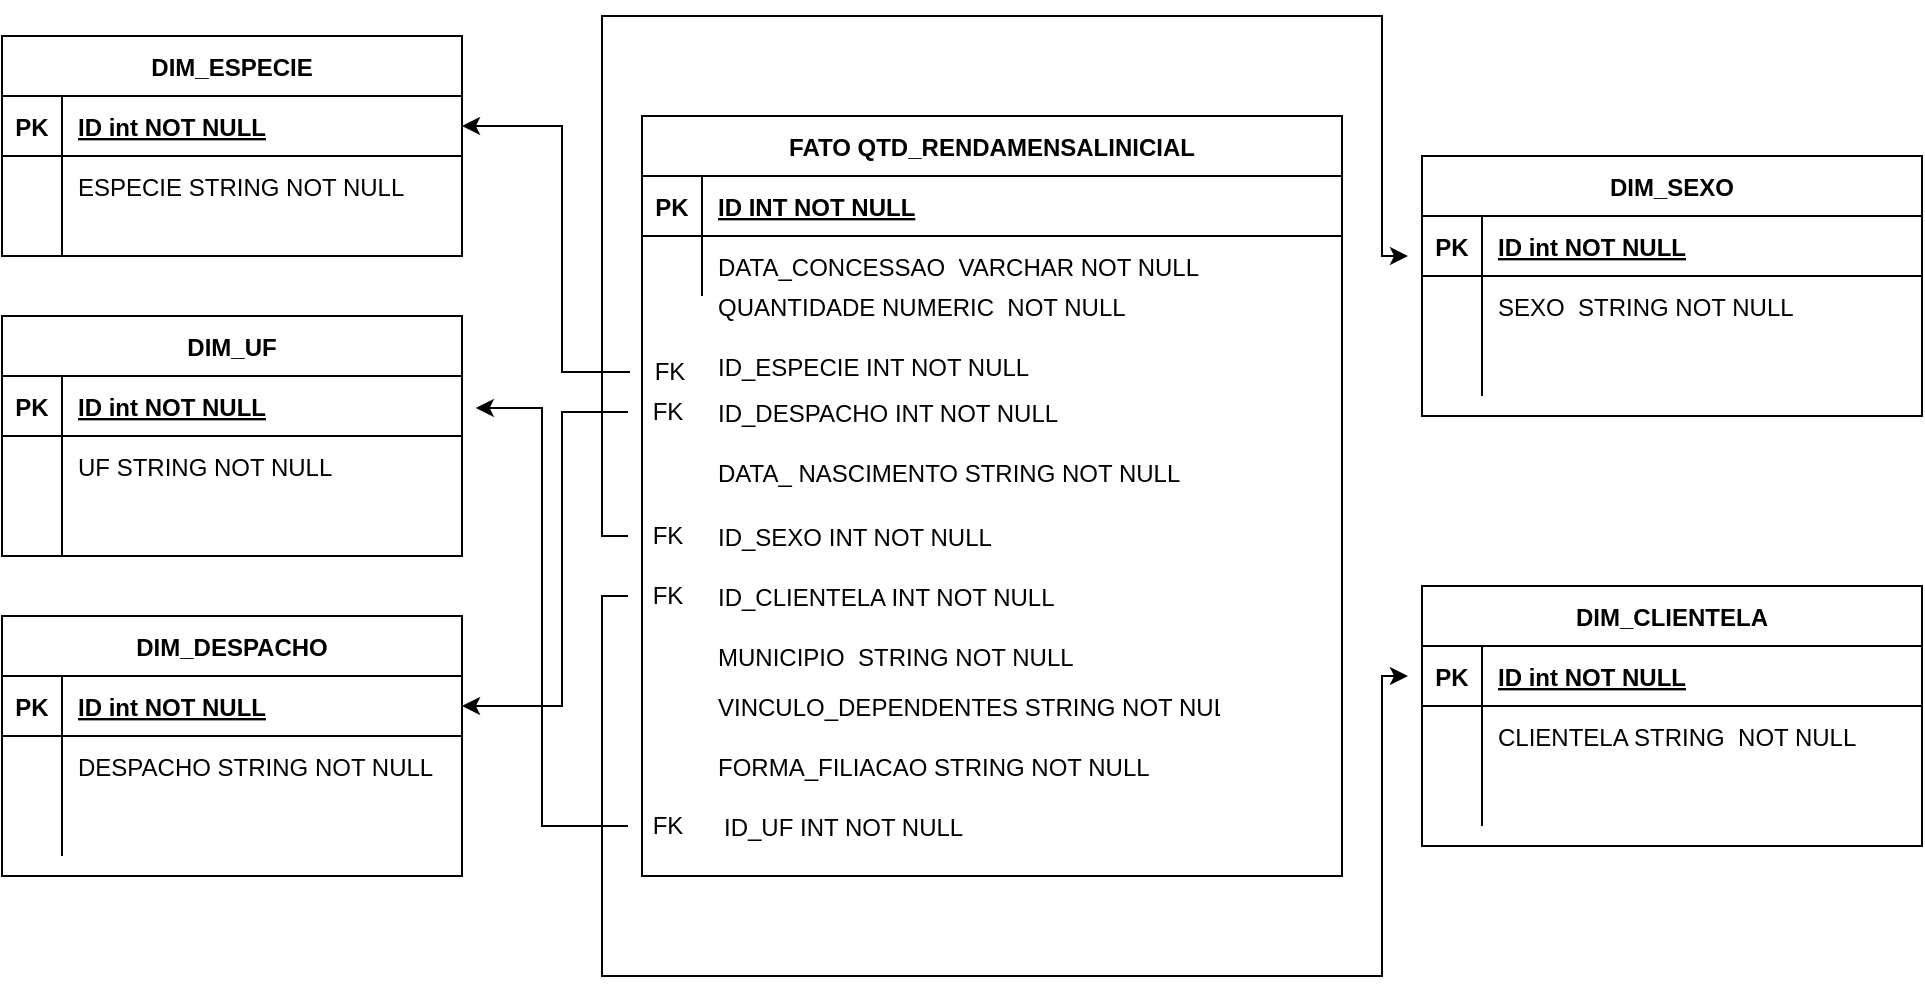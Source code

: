 <mxfile version="14.8.6" type="github">
  <diagram id="R2lEEEUBdFMjLlhIrx00" name="Page-1">
    <mxGraphModel dx="2170" dy="484" grid="1" gridSize="10" guides="1" tooltips="1" connect="1" arrows="1" fold="1" page="1" pageScale="1" pageWidth="850" pageHeight="1100" math="0" shadow="0" extFonts="Permanent Marker^https://fonts.googleapis.com/css?family=Permanent+Marker">
      <root>
        <mxCell id="0" />
        <mxCell id="1" parent="0" />
        <mxCell id="C-vyLk0tnHw3VtMMgP7b-2" value="DIM_ESPECIE" style="shape=table;startSize=30;container=1;collapsible=1;childLayout=tableLayout;fixedRows=1;rowLines=0;fontStyle=1;align=center;resizeLast=1;" parent="1" vertex="1">
          <mxGeometry x="-10" y="100" width="230" height="110" as="geometry" />
        </mxCell>
        <mxCell id="C-vyLk0tnHw3VtMMgP7b-3" value="" style="shape=partialRectangle;collapsible=0;dropTarget=0;pointerEvents=0;fillColor=none;points=[[0,0.5],[1,0.5]];portConstraint=eastwest;top=0;left=0;right=0;bottom=1;" parent="C-vyLk0tnHw3VtMMgP7b-2" vertex="1">
          <mxGeometry y="30" width="230" height="30" as="geometry" />
        </mxCell>
        <mxCell id="C-vyLk0tnHw3VtMMgP7b-4" value="PK" style="shape=partialRectangle;overflow=hidden;connectable=0;fillColor=none;top=0;left=0;bottom=0;right=0;fontStyle=1;" parent="C-vyLk0tnHw3VtMMgP7b-3" vertex="1">
          <mxGeometry width="30" height="30" as="geometry" />
        </mxCell>
        <mxCell id="C-vyLk0tnHw3VtMMgP7b-5" value="ID int NOT NULL " style="shape=partialRectangle;overflow=hidden;connectable=0;fillColor=none;top=0;left=0;bottom=0;right=0;align=left;spacingLeft=6;fontStyle=5;" parent="C-vyLk0tnHw3VtMMgP7b-3" vertex="1">
          <mxGeometry x="30" width="200" height="30" as="geometry" />
        </mxCell>
        <mxCell id="C-vyLk0tnHw3VtMMgP7b-9" value="" style="shape=partialRectangle;collapsible=0;dropTarget=0;pointerEvents=0;fillColor=none;points=[[0,0.5],[1,0.5]];portConstraint=eastwest;top=0;left=0;right=0;bottom=0;" parent="C-vyLk0tnHw3VtMMgP7b-2" vertex="1">
          <mxGeometry y="60" width="230" height="30" as="geometry" />
        </mxCell>
        <mxCell id="C-vyLk0tnHw3VtMMgP7b-10" value="" style="shape=partialRectangle;overflow=hidden;connectable=0;fillColor=none;top=0;left=0;bottom=0;right=0;" parent="C-vyLk0tnHw3VtMMgP7b-9" vertex="1">
          <mxGeometry width="30" height="30" as="geometry" />
        </mxCell>
        <mxCell id="C-vyLk0tnHw3VtMMgP7b-11" value="ESPECIE STRING NOT NULL" style="shape=partialRectangle;overflow=hidden;connectable=0;fillColor=none;top=0;left=0;bottom=0;right=0;align=left;spacingLeft=6;" parent="C-vyLk0tnHw3VtMMgP7b-9" vertex="1">
          <mxGeometry x="30" width="200" height="30" as="geometry" />
        </mxCell>
        <mxCell id="C-vyLk0tnHw3VtMMgP7b-6" value="" style="shape=partialRectangle;collapsible=0;dropTarget=0;pointerEvents=0;fillColor=none;points=[[0,0.5],[1,0.5]];portConstraint=eastwest;top=0;left=0;right=0;bottom=0;" parent="C-vyLk0tnHw3VtMMgP7b-2" vertex="1">
          <mxGeometry y="90" width="230" height="20" as="geometry" />
        </mxCell>
        <mxCell id="C-vyLk0tnHw3VtMMgP7b-7" value="" style="shape=partialRectangle;overflow=hidden;connectable=0;fillColor=none;top=0;left=0;bottom=0;right=0;" parent="C-vyLk0tnHw3VtMMgP7b-6" vertex="1">
          <mxGeometry width="30" height="20" as="geometry" />
        </mxCell>
        <mxCell id="C-vyLk0tnHw3VtMMgP7b-8" value="" style="shape=partialRectangle;overflow=hidden;connectable=0;fillColor=none;top=0;left=0;bottom=0;right=0;align=left;spacingLeft=6;" parent="C-vyLk0tnHw3VtMMgP7b-6" vertex="1">
          <mxGeometry x="30" width="200" height="20" as="geometry" />
        </mxCell>
        <mxCell id="C-vyLk0tnHw3VtMMgP7b-13" value="DIM_UF" style="shape=table;startSize=30;container=1;collapsible=1;childLayout=tableLayout;fixedRows=1;rowLines=0;fontStyle=1;align=center;resizeLast=1;" parent="1" vertex="1">
          <mxGeometry x="-10" y="240" width="230" height="120" as="geometry" />
        </mxCell>
        <mxCell id="C-vyLk0tnHw3VtMMgP7b-14" value="" style="shape=partialRectangle;collapsible=0;dropTarget=0;pointerEvents=0;fillColor=none;points=[[0,0.5],[1,0.5]];portConstraint=eastwest;top=0;left=0;right=0;bottom=1;" parent="C-vyLk0tnHw3VtMMgP7b-13" vertex="1">
          <mxGeometry y="30" width="230" height="30" as="geometry" />
        </mxCell>
        <mxCell id="C-vyLk0tnHw3VtMMgP7b-15" value="PK" style="shape=partialRectangle;overflow=hidden;connectable=0;fillColor=none;top=0;left=0;bottom=0;right=0;fontStyle=1;" parent="C-vyLk0tnHw3VtMMgP7b-14" vertex="1">
          <mxGeometry width="30" height="30" as="geometry" />
        </mxCell>
        <mxCell id="C-vyLk0tnHw3VtMMgP7b-16" value="ID int NOT NULL " style="shape=partialRectangle;overflow=hidden;connectable=0;fillColor=none;top=0;left=0;bottom=0;right=0;align=left;spacingLeft=6;fontStyle=5;" parent="C-vyLk0tnHw3VtMMgP7b-14" vertex="1">
          <mxGeometry x="30" width="200" height="30" as="geometry" />
        </mxCell>
        <mxCell id="C-vyLk0tnHw3VtMMgP7b-17" value="" style="shape=partialRectangle;collapsible=0;dropTarget=0;pointerEvents=0;fillColor=none;points=[[0,0.5],[1,0.5]];portConstraint=eastwest;top=0;left=0;right=0;bottom=0;" parent="C-vyLk0tnHw3VtMMgP7b-13" vertex="1">
          <mxGeometry y="60" width="230" height="30" as="geometry" />
        </mxCell>
        <mxCell id="C-vyLk0tnHw3VtMMgP7b-18" value="" style="shape=partialRectangle;overflow=hidden;connectable=0;fillColor=none;top=0;left=0;bottom=0;right=0;" parent="C-vyLk0tnHw3VtMMgP7b-17" vertex="1">
          <mxGeometry width="30" height="30" as="geometry" />
        </mxCell>
        <mxCell id="C-vyLk0tnHw3VtMMgP7b-19" value="UF STRING NOT NULL" style="shape=partialRectangle;overflow=hidden;connectable=0;fillColor=none;top=0;left=0;bottom=0;right=0;align=left;spacingLeft=6;" parent="C-vyLk0tnHw3VtMMgP7b-17" vertex="1">
          <mxGeometry x="30" width="200" height="30" as="geometry" />
        </mxCell>
        <mxCell id="C-vyLk0tnHw3VtMMgP7b-20" value="" style="shape=partialRectangle;collapsible=0;dropTarget=0;pointerEvents=0;fillColor=none;points=[[0,0.5],[1,0.5]];portConstraint=eastwest;top=0;left=0;right=0;bottom=0;" parent="C-vyLk0tnHw3VtMMgP7b-13" vertex="1">
          <mxGeometry y="90" width="230" height="30" as="geometry" />
        </mxCell>
        <mxCell id="C-vyLk0tnHw3VtMMgP7b-21" value="" style="shape=partialRectangle;overflow=hidden;connectable=0;fillColor=none;top=0;left=0;bottom=0;right=0;" parent="C-vyLk0tnHw3VtMMgP7b-20" vertex="1">
          <mxGeometry width="30" height="30" as="geometry" />
        </mxCell>
        <mxCell id="C-vyLk0tnHw3VtMMgP7b-22" value="" style="shape=partialRectangle;overflow=hidden;connectable=0;fillColor=none;top=0;left=0;bottom=0;right=0;align=left;spacingLeft=6;" parent="C-vyLk0tnHw3VtMMgP7b-20" vertex="1">
          <mxGeometry x="30" width="200" height="30" as="geometry" />
        </mxCell>
        <mxCell id="C-vyLk0tnHw3VtMMgP7b-23" value="FATO QTD_RENDAMENSALINICIAL" style="shape=table;startSize=30;container=1;collapsible=1;childLayout=tableLayout;fixedRows=1;rowLines=0;fontStyle=1;align=center;resizeLast=1;" parent="1" vertex="1">
          <mxGeometry x="310" y="140" width="350" height="380" as="geometry" />
        </mxCell>
        <mxCell id="C-vyLk0tnHw3VtMMgP7b-24" value="" style="shape=partialRectangle;collapsible=0;dropTarget=0;pointerEvents=0;fillColor=none;points=[[0,0.5],[1,0.5]];portConstraint=eastwest;top=0;left=0;right=0;bottom=1;" parent="C-vyLk0tnHw3VtMMgP7b-23" vertex="1">
          <mxGeometry y="30" width="350" height="30" as="geometry" />
        </mxCell>
        <mxCell id="C-vyLk0tnHw3VtMMgP7b-25" value="PK" style="shape=partialRectangle;overflow=hidden;connectable=0;fillColor=none;top=0;left=0;bottom=0;right=0;fontStyle=1;" parent="C-vyLk0tnHw3VtMMgP7b-24" vertex="1">
          <mxGeometry width="30" height="30" as="geometry" />
        </mxCell>
        <mxCell id="C-vyLk0tnHw3VtMMgP7b-26" value="ID INT NOT NULL" style="shape=partialRectangle;overflow=hidden;connectable=0;fillColor=none;top=0;left=0;bottom=0;right=0;align=left;spacingLeft=6;fontStyle=5;" parent="C-vyLk0tnHw3VtMMgP7b-24" vertex="1">
          <mxGeometry x="30" width="320" height="30" as="geometry" />
        </mxCell>
        <mxCell id="C-vyLk0tnHw3VtMMgP7b-27" value="" style="shape=partialRectangle;collapsible=0;dropTarget=0;pointerEvents=0;fillColor=none;points=[[0,0.5],[1,0.5]];portConstraint=eastwest;top=0;left=0;right=0;bottom=0;" parent="C-vyLk0tnHw3VtMMgP7b-23" vertex="1">
          <mxGeometry y="60" width="350" height="30" as="geometry" />
        </mxCell>
        <mxCell id="C-vyLk0tnHw3VtMMgP7b-28" value="" style="shape=partialRectangle;overflow=hidden;connectable=0;fillColor=none;top=0;left=0;bottom=0;right=0;" parent="C-vyLk0tnHw3VtMMgP7b-27" vertex="1">
          <mxGeometry width="30" height="30" as="geometry" />
        </mxCell>
        <mxCell id="C-vyLk0tnHw3VtMMgP7b-29" value="DATA_CONCESSAO  VARCHAR NOT NULL" style="shape=partialRectangle;overflow=hidden;connectable=0;fillColor=none;top=0;left=0;bottom=0;right=0;align=left;spacingLeft=6;" parent="C-vyLk0tnHw3VtMMgP7b-27" vertex="1">
          <mxGeometry x="30" width="320" height="30" as="geometry" />
        </mxCell>
        <mxCell id="EfRv3qp3haRmgpOeO71W-1" value="" style="shape=partialRectangle;collapsible=0;dropTarget=0;pointerEvents=0;fillColor=none;points=[[0,0.5],[1,0.5]];portConstraint=eastwest;top=0;left=0;right=0;bottom=0;" parent="1" vertex="1">
          <mxGeometry x="310" y="220" width="290" height="30" as="geometry" />
        </mxCell>
        <mxCell id="EfRv3qp3haRmgpOeO71W-2" value="" style="shape=partialRectangle;overflow=hidden;connectable=0;fillColor=none;top=0;left=0;bottom=0;right=0;" parent="EfRv3qp3haRmgpOeO71W-1" vertex="1">
          <mxGeometry width="30" height="30" as="geometry" />
        </mxCell>
        <mxCell id="EfRv3qp3haRmgpOeO71W-3" value="QUANTIDADE NUMERIC  NOT NULL" style="shape=partialRectangle;overflow=hidden;connectable=0;fillColor=none;top=0;left=0;bottom=0;right=0;align=left;spacingLeft=6;" parent="1" vertex="1">
          <mxGeometry x="340" y="220" width="260" height="30" as="geometry" />
        </mxCell>
        <mxCell id="EfRv3qp3haRmgpOeO71W-4" value="ID_CLIENTELA INT NOT NULL " style="shape=partialRectangle;overflow=hidden;connectable=0;fillColor=none;top=0;left=0;bottom=0;right=0;align=left;spacingLeft=6;" parent="1" vertex="1">
          <mxGeometry x="340" y="365" width="260" height="30" as="geometry" />
        </mxCell>
        <mxCell id="gvUjovy2ckil6-E0hNrR-51" style="edgeStyle=orthogonalEdgeStyle;rounded=0;orthogonalLoop=1;jettySize=auto;html=1;entryX=1;entryY=0.5;entryDx=0;entryDy=0;" edge="1" parent="1" source="EfRv3qp3haRmgpOeO71W-6" target="gvUjovy2ckil6-E0hNrR-16">
          <mxGeometry relative="1" as="geometry">
            <Array as="points">
              <mxPoint x="270" y="288" />
              <mxPoint x="270" y="435" />
            </Array>
          </mxGeometry>
        </mxCell>
        <mxCell id="EfRv3qp3haRmgpOeO71W-6" value="FK" style="text;html=1;strokeColor=none;fillColor=none;align=center;verticalAlign=middle;whiteSpace=wrap;rounded=0;" parent="1" vertex="1">
          <mxGeometry x="303" y="278" width="40" height="20" as="geometry" />
        </mxCell>
        <mxCell id="EfRv3qp3haRmgpOeO71W-7" value="ID_UF INT NOT NULL " style="shape=partialRectangle;overflow=hidden;connectable=0;fillColor=none;top=0;left=0;bottom=0;right=0;align=left;spacingLeft=6;" parent="1" vertex="1">
          <mxGeometry x="343" y="480" width="260" height="30" as="geometry" />
        </mxCell>
        <mxCell id="gvUjovy2ckil6-E0hNrR-45" style="edgeStyle=orthogonalEdgeStyle;rounded=0;orthogonalLoop=1;jettySize=auto;html=1;entryX=1;entryY=0.5;entryDx=0;entryDy=0;" edge="1" parent="1" source="EfRv3qp3haRmgpOeO71W-8" target="C-vyLk0tnHw3VtMMgP7b-3">
          <mxGeometry relative="1" as="geometry">
            <Array as="points">
              <mxPoint x="270" y="268" />
              <mxPoint x="270" y="145" />
            </Array>
          </mxGeometry>
        </mxCell>
        <mxCell id="EfRv3qp3haRmgpOeO71W-8" value="FK" style="text;html=1;strokeColor=none;fillColor=none;align=center;verticalAlign=middle;whiteSpace=wrap;rounded=0;" parent="1" vertex="1">
          <mxGeometry x="304" y="258" width="40" height="20" as="geometry" />
        </mxCell>
        <mxCell id="EfRv3qp3haRmgpOeO71W-9" value="ID_ESPECIE INT NOT NULL " style="shape=partialRectangle;overflow=hidden;connectable=0;fillColor=none;top=0;left=0;bottom=0;right=0;align=left;spacingLeft=6;" parent="1" vertex="1">
          <mxGeometry x="340" y="250" width="260" height="30" as="geometry" />
        </mxCell>
        <mxCell id="EfRv3qp3haRmgpOeO71W-10" value="ID_DESPACHO INT NOT NULL " style="shape=partialRectangle;overflow=hidden;connectable=0;fillColor=none;top=0;left=0;bottom=0;right=0;align=left;spacingLeft=6;" parent="1" vertex="1">
          <mxGeometry x="340" y="273" width="260" height="30" as="geometry" />
        </mxCell>
        <mxCell id="gvUjovy2ckil6-E0hNrR-1" value="ID_SEXO INT NOT NULL " style="shape=partialRectangle;overflow=hidden;connectable=0;fillColor=none;top=0;left=0;bottom=0;right=0;align=left;spacingLeft=6;" vertex="1" parent="1">
          <mxGeometry x="340" y="335" width="260" height="30" as="geometry" />
        </mxCell>
        <mxCell id="gvUjovy2ckil6-E0hNrR-52" style="edgeStyle=orthogonalEdgeStyle;rounded=0;orthogonalLoop=1;jettySize=auto;html=1;entryX=-0.028;entryY=0.667;entryDx=0;entryDy=0;entryPerimeter=0;" edge="1" parent="1" source="gvUjovy2ckil6-E0hNrR-4" target="gvUjovy2ckil6-E0hNrR-36">
          <mxGeometry relative="1" as="geometry">
            <Array as="points">
              <mxPoint x="290" y="350" />
              <mxPoint x="290" y="90" />
              <mxPoint x="680" y="90" />
              <mxPoint x="680" y="210" />
            </Array>
          </mxGeometry>
        </mxCell>
        <mxCell id="gvUjovy2ckil6-E0hNrR-4" value="FK" style="text;html=1;strokeColor=none;fillColor=none;align=center;verticalAlign=middle;whiteSpace=wrap;rounded=0;" vertex="1" parent="1">
          <mxGeometry x="303" y="340" width="40" height="20" as="geometry" />
        </mxCell>
        <mxCell id="gvUjovy2ckil6-E0hNrR-55" style="edgeStyle=orthogonalEdgeStyle;rounded=0;orthogonalLoop=1;jettySize=auto;html=1;entryX=1.03;entryY=0.533;entryDx=0;entryDy=0;entryPerimeter=0;" edge="1" parent="1" source="gvUjovy2ckil6-E0hNrR-5" target="C-vyLk0tnHw3VtMMgP7b-14">
          <mxGeometry relative="1" as="geometry">
            <Array as="points">
              <mxPoint x="260" y="495" />
              <mxPoint x="260" y="286" />
            </Array>
          </mxGeometry>
        </mxCell>
        <mxCell id="gvUjovy2ckil6-E0hNrR-5" value="FK" style="text;html=1;strokeColor=none;fillColor=none;align=center;verticalAlign=middle;whiteSpace=wrap;rounded=0;" vertex="1" parent="1">
          <mxGeometry x="303" y="485" width="40" height="20" as="geometry" />
        </mxCell>
        <mxCell id="gvUjovy2ckil6-E0hNrR-54" style="edgeStyle=orthogonalEdgeStyle;rounded=0;orthogonalLoop=1;jettySize=auto;html=1;entryX=-0.028;entryY=0.5;entryDx=0;entryDy=0;entryPerimeter=0;" edge="1" parent="1" source="gvUjovy2ckil6-E0hNrR-6" target="gvUjovy2ckil6-E0hNrR-26">
          <mxGeometry relative="1" as="geometry">
            <Array as="points">
              <mxPoint x="290" y="380" />
              <mxPoint x="290" y="570" />
              <mxPoint x="680" y="570" />
              <mxPoint x="680" y="420" />
            </Array>
          </mxGeometry>
        </mxCell>
        <mxCell id="gvUjovy2ckil6-E0hNrR-6" value="FK" style="text;html=1;strokeColor=none;fillColor=none;align=center;verticalAlign=middle;whiteSpace=wrap;rounded=0;" vertex="1" parent="1">
          <mxGeometry x="303" y="370" width="40" height="20" as="geometry" />
        </mxCell>
        <mxCell id="gvUjovy2ckil6-E0hNrR-7" value="VINCULO_DEPENDENTES STRING NOT NULL " style="shape=partialRectangle;overflow=hidden;connectable=0;fillColor=none;top=0;left=0;bottom=0;right=0;align=left;spacingLeft=6;" vertex="1" parent="1">
          <mxGeometry x="340" y="420" width="260" height="30" as="geometry" />
        </mxCell>
        <mxCell id="gvUjovy2ckil6-E0hNrR-8" value="FORMA_FILIACAO STRING NOT NULL " style="shape=partialRectangle;overflow=hidden;connectable=0;fillColor=none;top=0;left=0;bottom=0;right=0;align=left;spacingLeft=6;" vertex="1" parent="1">
          <mxGeometry x="340" y="450" width="260" height="30" as="geometry" />
        </mxCell>
        <mxCell id="gvUjovy2ckil6-E0hNrR-9" value="MUNICIPIO  STRING NOT NULL " style="shape=partialRectangle;overflow=hidden;connectable=0;fillColor=none;top=0;left=0;bottom=0;right=0;align=left;spacingLeft=6;" vertex="1" parent="1">
          <mxGeometry x="340" y="395" width="260" height="30" as="geometry" />
        </mxCell>
        <mxCell id="gvUjovy2ckil6-E0hNrR-11" value="DATA_ NASCIMENTO STRING NOT NULL " style="shape=partialRectangle;overflow=hidden;connectable=0;fillColor=none;top=0;left=0;bottom=0;right=0;align=left;spacingLeft=6;" vertex="1" parent="1">
          <mxGeometry x="340" y="303" width="260" height="30" as="geometry" />
        </mxCell>
        <mxCell id="gvUjovy2ckil6-E0hNrR-15" value="DIM_DESPACHO" style="shape=table;startSize=30;container=1;collapsible=1;childLayout=tableLayout;fixedRows=1;rowLines=0;fontStyle=1;align=center;resizeLast=1;" vertex="1" parent="1">
          <mxGeometry x="-10" y="390" width="230" height="130" as="geometry" />
        </mxCell>
        <mxCell id="gvUjovy2ckil6-E0hNrR-16" value="" style="shape=partialRectangle;collapsible=0;dropTarget=0;pointerEvents=0;fillColor=none;points=[[0,0.5],[1,0.5]];portConstraint=eastwest;top=0;left=0;right=0;bottom=1;" vertex="1" parent="gvUjovy2ckil6-E0hNrR-15">
          <mxGeometry y="30" width="230" height="30" as="geometry" />
        </mxCell>
        <mxCell id="gvUjovy2ckil6-E0hNrR-17" value="PK" style="shape=partialRectangle;overflow=hidden;connectable=0;fillColor=none;top=0;left=0;bottom=0;right=0;fontStyle=1;" vertex="1" parent="gvUjovy2ckil6-E0hNrR-16">
          <mxGeometry width="30" height="30" as="geometry" />
        </mxCell>
        <mxCell id="gvUjovy2ckil6-E0hNrR-18" value="ID int NOT NULL " style="shape=partialRectangle;overflow=hidden;connectable=0;fillColor=none;top=0;left=0;bottom=0;right=0;align=left;spacingLeft=6;fontStyle=5;" vertex="1" parent="gvUjovy2ckil6-E0hNrR-16">
          <mxGeometry x="30" width="200" height="30" as="geometry" />
        </mxCell>
        <mxCell id="gvUjovy2ckil6-E0hNrR-19" value="" style="shape=partialRectangle;collapsible=0;dropTarget=0;pointerEvents=0;fillColor=none;points=[[0,0.5],[1,0.5]];portConstraint=eastwest;top=0;left=0;right=0;bottom=0;" vertex="1" parent="gvUjovy2ckil6-E0hNrR-15">
          <mxGeometry y="60" width="230" height="30" as="geometry" />
        </mxCell>
        <mxCell id="gvUjovy2ckil6-E0hNrR-20" value="" style="shape=partialRectangle;overflow=hidden;connectable=0;fillColor=none;top=0;left=0;bottom=0;right=0;" vertex="1" parent="gvUjovy2ckil6-E0hNrR-19">
          <mxGeometry width="30" height="30" as="geometry" />
        </mxCell>
        <mxCell id="gvUjovy2ckil6-E0hNrR-21" value="DESPACHO STRING NOT NULL" style="shape=partialRectangle;overflow=hidden;connectable=0;fillColor=none;top=0;left=0;bottom=0;right=0;align=left;spacingLeft=6;" vertex="1" parent="gvUjovy2ckil6-E0hNrR-19">
          <mxGeometry x="30" width="200" height="30" as="geometry" />
        </mxCell>
        <mxCell id="gvUjovy2ckil6-E0hNrR-22" value="" style="shape=partialRectangle;collapsible=0;dropTarget=0;pointerEvents=0;fillColor=none;points=[[0,0.5],[1,0.5]];portConstraint=eastwest;top=0;left=0;right=0;bottom=0;" vertex="1" parent="gvUjovy2ckil6-E0hNrR-15">
          <mxGeometry y="90" width="230" height="30" as="geometry" />
        </mxCell>
        <mxCell id="gvUjovy2ckil6-E0hNrR-23" value="" style="shape=partialRectangle;overflow=hidden;connectable=0;fillColor=none;top=0;left=0;bottom=0;right=0;" vertex="1" parent="gvUjovy2ckil6-E0hNrR-22">
          <mxGeometry width="30" height="30" as="geometry" />
        </mxCell>
        <mxCell id="gvUjovy2ckil6-E0hNrR-24" value="" style="shape=partialRectangle;overflow=hidden;connectable=0;fillColor=none;top=0;left=0;bottom=0;right=0;align=left;spacingLeft=6;" vertex="1" parent="gvUjovy2ckil6-E0hNrR-22">
          <mxGeometry x="30" width="200" height="30" as="geometry" />
        </mxCell>
        <mxCell id="gvUjovy2ckil6-E0hNrR-25" value="DIM_CLIENTELA" style="shape=table;startSize=30;container=1;collapsible=1;childLayout=tableLayout;fixedRows=1;rowLines=0;fontStyle=1;align=center;resizeLast=1;" vertex="1" parent="1">
          <mxGeometry x="700" y="375" width="250" height="130" as="geometry" />
        </mxCell>
        <mxCell id="gvUjovy2ckil6-E0hNrR-26" value="" style="shape=partialRectangle;collapsible=0;dropTarget=0;pointerEvents=0;fillColor=none;points=[[0,0.5],[1,0.5]];portConstraint=eastwest;top=0;left=0;right=0;bottom=1;" vertex="1" parent="gvUjovy2ckil6-E0hNrR-25">
          <mxGeometry y="30" width="250" height="30" as="geometry" />
        </mxCell>
        <mxCell id="gvUjovy2ckil6-E0hNrR-27" value="PK" style="shape=partialRectangle;overflow=hidden;connectable=0;fillColor=none;top=0;left=0;bottom=0;right=0;fontStyle=1;" vertex="1" parent="gvUjovy2ckil6-E0hNrR-26">
          <mxGeometry width="30" height="30" as="geometry" />
        </mxCell>
        <mxCell id="gvUjovy2ckil6-E0hNrR-28" value="ID int NOT NULL " style="shape=partialRectangle;overflow=hidden;connectable=0;fillColor=none;top=0;left=0;bottom=0;right=0;align=left;spacingLeft=6;fontStyle=5;" vertex="1" parent="gvUjovy2ckil6-E0hNrR-26">
          <mxGeometry x="30" width="220" height="30" as="geometry" />
        </mxCell>
        <mxCell id="gvUjovy2ckil6-E0hNrR-29" value="" style="shape=partialRectangle;collapsible=0;dropTarget=0;pointerEvents=0;fillColor=none;points=[[0,0.5],[1,0.5]];portConstraint=eastwest;top=0;left=0;right=0;bottom=0;" vertex="1" parent="gvUjovy2ckil6-E0hNrR-25">
          <mxGeometry y="60" width="250" height="30" as="geometry" />
        </mxCell>
        <mxCell id="gvUjovy2ckil6-E0hNrR-30" value="" style="shape=partialRectangle;overflow=hidden;connectable=0;fillColor=none;top=0;left=0;bottom=0;right=0;" vertex="1" parent="gvUjovy2ckil6-E0hNrR-29">
          <mxGeometry width="30" height="30" as="geometry" />
        </mxCell>
        <mxCell id="gvUjovy2ckil6-E0hNrR-31" value="CLIENTELA STRING  NOT NULL" style="shape=partialRectangle;overflow=hidden;connectable=0;fillColor=none;top=0;left=0;bottom=0;right=0;align=left;spacingLeft=6;" vertex="1" parent="gvUjovy2ckil6-E0hNrR-29">
          <mxGeometry x="30" width="220" height="30" as="geometry" />
        </mxCell>
        <mxCell id="gvUjovy2ckil6-E0hNrR-32" value="" style="shape=partialRectangle;collapsible=0;dropTarget=0;pointerEvents=0;fillColor=none;points=[[0,0.5],[1,0.5]];portConstraint=eastwest;top=0;left=0;right=0;bottom=0;" vertex="1" parent="gvUjovy2ckil6-E0hNrR-25">
          <mxGeometry y="90" width="250" height="30" as="geometry" />
        </mxCell>
        <mxCell id="gvUjovy2ckil6-E0hNrR-33" value="" style="shape=partialRectangle;overflow=hidden;connectable=0;fillColor=none;top=0;left=0;bottom=0;right=0;" vertex="1" parent="gvUjovy2ckil6-E0hNrR-32">
          <mxGeometry width="30" height="30" as="geometry" />
        </mxCell>
        <mxCell id="gvUjovy2ckil6-E0hNrR-34" value="" style="shape=partialRectangle;overflow=hidden;connectable=0;fillColor=none;top=0;left=0;bottom=0;right=0;align=left;spacingLeft=6;" vertex="1" parent="gvUjovy2ckil6-E0hNrR-32">
          <mxGeometry x="30" width="220" height="30" as="geometry" />
        </mxCell>
        <mxCell id="gvUjovy2ckil6-E0hNrR-35" value="DIM_SEXO" style="shape=table;startSize=30;container=1;collapsible=1;childLayout=tableLayout;fixedRows=1;rowLines=0;fontStyle=1;align=center;resizeLast=1;" vertex="1" parent="1">
          <mxGeometry x="700" y="160" width="250" height="130" as="geometry" />
        </mxCell>
        <mxCell id="gvUjovy2ckil6-E0hNrR-36" value="" style="shape=partialRectangle;collapsible=0;dropTarget=0;pointerEvents=0;fillColor=none;points=[[0,0.5],[1,0.5]];portConstraint=eastwest;top=0;left=0;right=0;bottom=1;" vertex="1" parent="gvUjovy2ckil6-E0hNrR-35">
          <mxGeometry y="30" width="250" height="30" as="geometry" />
        </mxCell>
        <mxCell id="gvUjovy2ckil6-E0hNrR-37" value="PK" style="shape=partialRectangle;overflow=hidden;connectable=0;fillColor=none;top=0;left=0;bottom=0;right=0;fontStyle=1;" vertex="1" parent="gvUjovy2ckil6-E0hNrR-36">
          <mxGeometry width="30" height="30" as="geometry" />
        </mxCell>
        <mxCell id="gvUjovy2ckil6-E0hNrR-38" value="ID int NOT NULL " style="shape=partialRectangle;overflow=hidden;connectable=0;fillColor=none;top=0;left=0;bottom=0;right=0;align=left;spacingLeft=6;fontStyle=5;" vertex="1" parent="gvUjovy2ckil6-E0hNrR-36">
          <mxGeometry x="30" width="220" height="30" as="geometry" />
        </mxCell>
        <mxCell id="gvUjovy2ckil6-E0hNrR-39" value="" style="shape=partialRectangle;collapsible=0;dropTarget=0;pointerEvents=0;fillColor=none;points=[[0,0.5],[1,0.5]];portConstraint=eastwest;top=0;left=0;right=0;bottom=0;" vertex="1" parent="gvUjovy2ckil6-E0hNrR-35">
          <mxGeometry y="60" width="250" height="30" as="geometry" />
        </mxCell>
        <mxCell id="gvUjovy2ckil6-E0hNrR-40" value="" style="shape=partialRectangle;overflow=hidden;connectable=0;fillColor=none;top=0;left=0;bottom=0;right=0;" vertex="1" parent="gvUjovy2ckil6-E0hNrR-39">
          <mxGeometry width="30" height="30" as="geometry" />
        </mxCell>
        <mxCell id="gvUjovy2ckil6-E0hNrR-41" value="SEXO  STRING NOT NULL" style="shape=partialRectangle;overflow=hidden;connectable=0;fillColor=none;top=0;left=0;bottom=0;right=0;align=left;spacingLeft=6;" vertex="1" parent="gvUjovy2ckil6-E0hNrR-39">
          <mxGeometry x="30" width="220" height="30" as="geometry" />
        </mxCell>
        <mxCell id="gvUjovy2ckil6-E0hNrR-42" value="" style="shape=partialRectangle;collapsible=0;dropTarget=0;pointerEvents=0;fillColor=none;points=[[0,0.5],[1,0.5]];portConstraint=eastwest;top=0;left=0;right=0;bottom=0;" vertex="1" parent="gvUjovy2ckil6-E0hNrR-35">
          <mxGeometry y="90" width="250" height="30" as="geometry" />
        </mxCell>
        <mxCell id="gvUjovy2ckil6-E0hNrR-43" value="" style="shape=partialRectangle;overflow=hidden;connectable=0;fillColor=none;top=0;left=0;bottom=0;right=0;" vertex="1" parent="gvUjovy2ckil6-E0hNrR-42">
          <mxGeometry width="30" height="30" as="geometry" />
        </mxCell>
        <mxCell id="gvUjovy2ckil6-E0hNrR-44" value="" style="shape=partialRectangle;overflow=hidden;connectable=0;fillColor=none;top=0;left=0;bottom=0;right=0;align=left;spacingLeft=6;" vertex="1" parent="gvUjovy2ckil6-E0hNrR-42">
          <mxGeometry x="30" width="220" height="30" as="geometry" />
        </mxCell>
      </root>
    </mxGraphModel>
  </diagram>
</mxfile>
